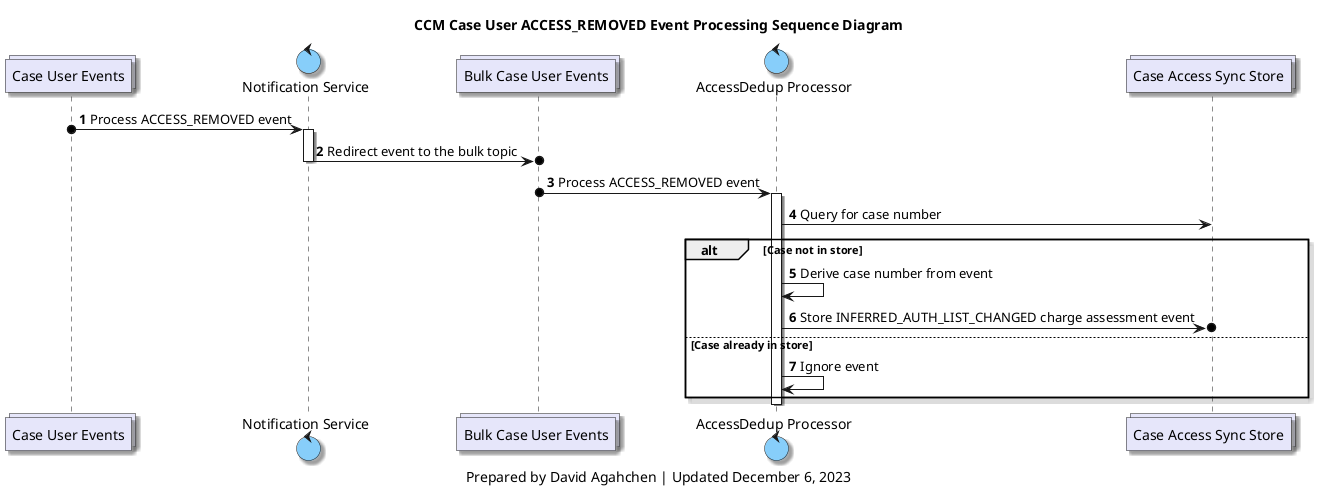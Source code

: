 @startuml
'hide footbox

skinparam Shadowing true
skinparam CollectionsBackgroundColor Lavender
skinparam ControlBackgroundColor LightSkyBlue
skinparam BoundaryBackgroundColor LightGrey

/' 
Available colours
https://plantuml-documentation.readthedocs.io/en/latest/formatting/color-names.html
'/

collections case_users_topic as "Case User Events"
control notification_service as "Notification Service"
collections bulk_case_users_topic as "Bulk Case User Events"
control accessdedup_processor as "AccessDedup Processor"
collections case_access_sync_store as "Case Access Sync Store"

title
CCM Case User ACCESS_REMOVED Event Processing Sequence Diagram
end title

autonumber

case_users_topic o-> notification_service : Process ACCESS_REMOVED event
activate notification_service
notification_service ->o bulk_case_users_topic : Redirect event to the bulk topic
deactivate notification_service

bulk_case_users_topic o-> accessdedup_processor : Process ACCESS_REMOVED event
activate accessdedup_processor

accessdedup_processor -> case_access_sync_store: Query for case number

alt Case not in store
    accessdedup_processor -> accessdedup_processor: Derive case number from event
    accessdedup_processor ->o case_access_sync_store: Store INFERRED_AUTH_LIST_CHANGED charge assessment event
else Case already in store
    accessdedup_processor -> accessdedup_processor: Ignore event
end

deactivate accessdedup_processor

caption
Prepared by David Agahchen | Updated December 6, 2023
end caption
@enduml
